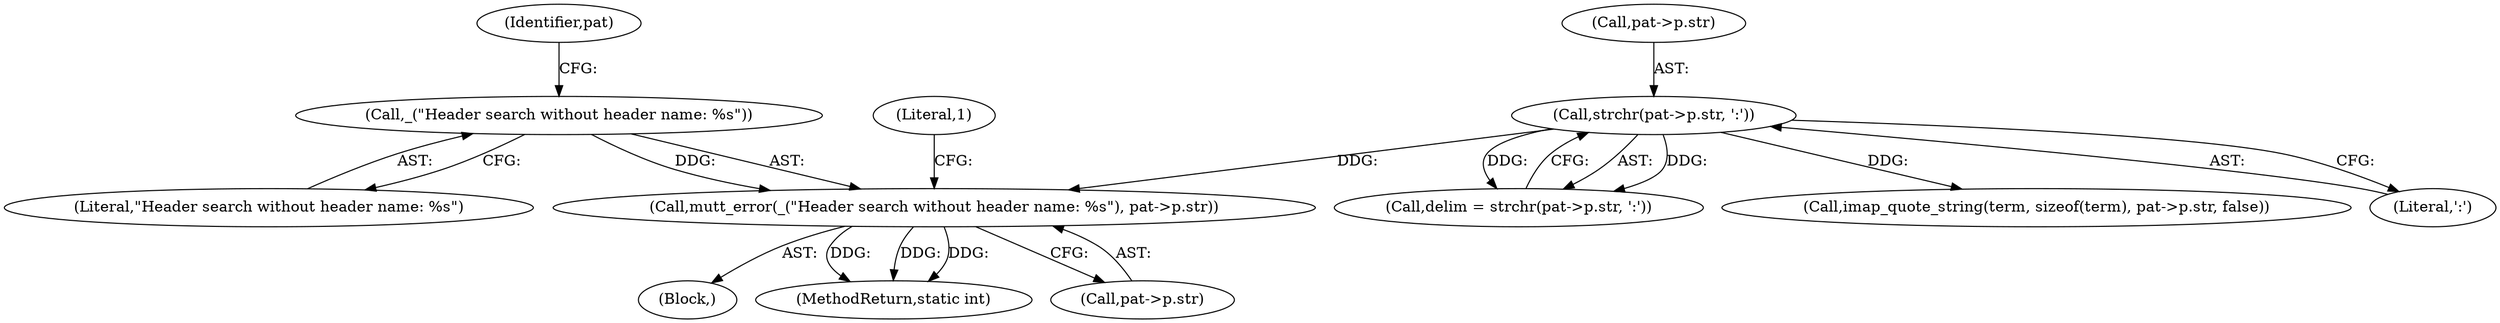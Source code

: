 digraph "0_neomutt_e52393740334443ae0206cab2d7caef381646725_1@pointer" {
"1000224" [label="(Call,mutt_error(_(\"Header search without header name: %s\"), pat->p.str))"];
"1000225" [label="(Call,_(\"Header search without header name: %s\"))"];
"1000213" [label="(Call,strchr(pat->p.str, ':'))"];
"1000226" [label="(Literal,\"Header search without header name: %s\")"];
"1000223" [label="(Block,)"];
"1000355" [label="(MethodReturn,static int)"];
"1000213" [label="(Call,strchr(pat->p.str, ':'))"];
"1000229" [label="(Identifier,pat)"];
"1000224" [label="(Call,mutt_error(_(\"Header search without header name: %s\"), pat->p.str))"];
"1000214" [label="(Call,pat->p.str)"];
"1000239" [label="(Call,imap_quote_string(term, sizeof(term), pat->p.str, false))"];
"1000225" [label="(Call,_(\"Header search without header name: %s\"))"];
"1000219" [label="(Literal,':')"];
"1000234" [label="(Literal,1)"];
"1000211" [label="(Call,delim = strchr(pat->p.str, ':'))"];
"1000227" [label="(Call,pat->p.str)"];
"1000224" -> "1000223"  [label="AST: "];
"1000224" -> "1000227"  [label="CFG: "];
"1000225" -> "1000224"  [label="AST: "];
"1000227" -> "1000224"  [label="AST: "];
"1000234" -> "1000224"  [label="CFG: "];
"1000224" -> "1000355"  [label="DDG: "];
"1000224" -> "1000355"  [label="DDG: "];
"1000224" -> "1000355"  [label="DDG: "];
"1000225" -> "1000224"  [label="DDG: "];
"1000213" -> "1000224"  [label="DDG: "];
"1000225" -> "1000226"  [label="CFG: "];
"1000226" -> "1000225"  [label="AST: "];
"1000229" -> "1000225"  [label="CFG: "];
"1000213" -> "1000211"  [label="AST: "];
"1000213" -> "1000219"  [label="CFG: "];
"1000214" -> "1000213"  [label="AST: "];
"1000219" -> "1000213"  [label="AST: "];
"1000211" -> "1000213"  [label="CFG: "];
"1000213" -> "1000211"  [label="DDG: "];
"1000213" -> "1000211"  [label="DDG: "];
"1000213" -> "1000239"  [label="DDG: "];
}
